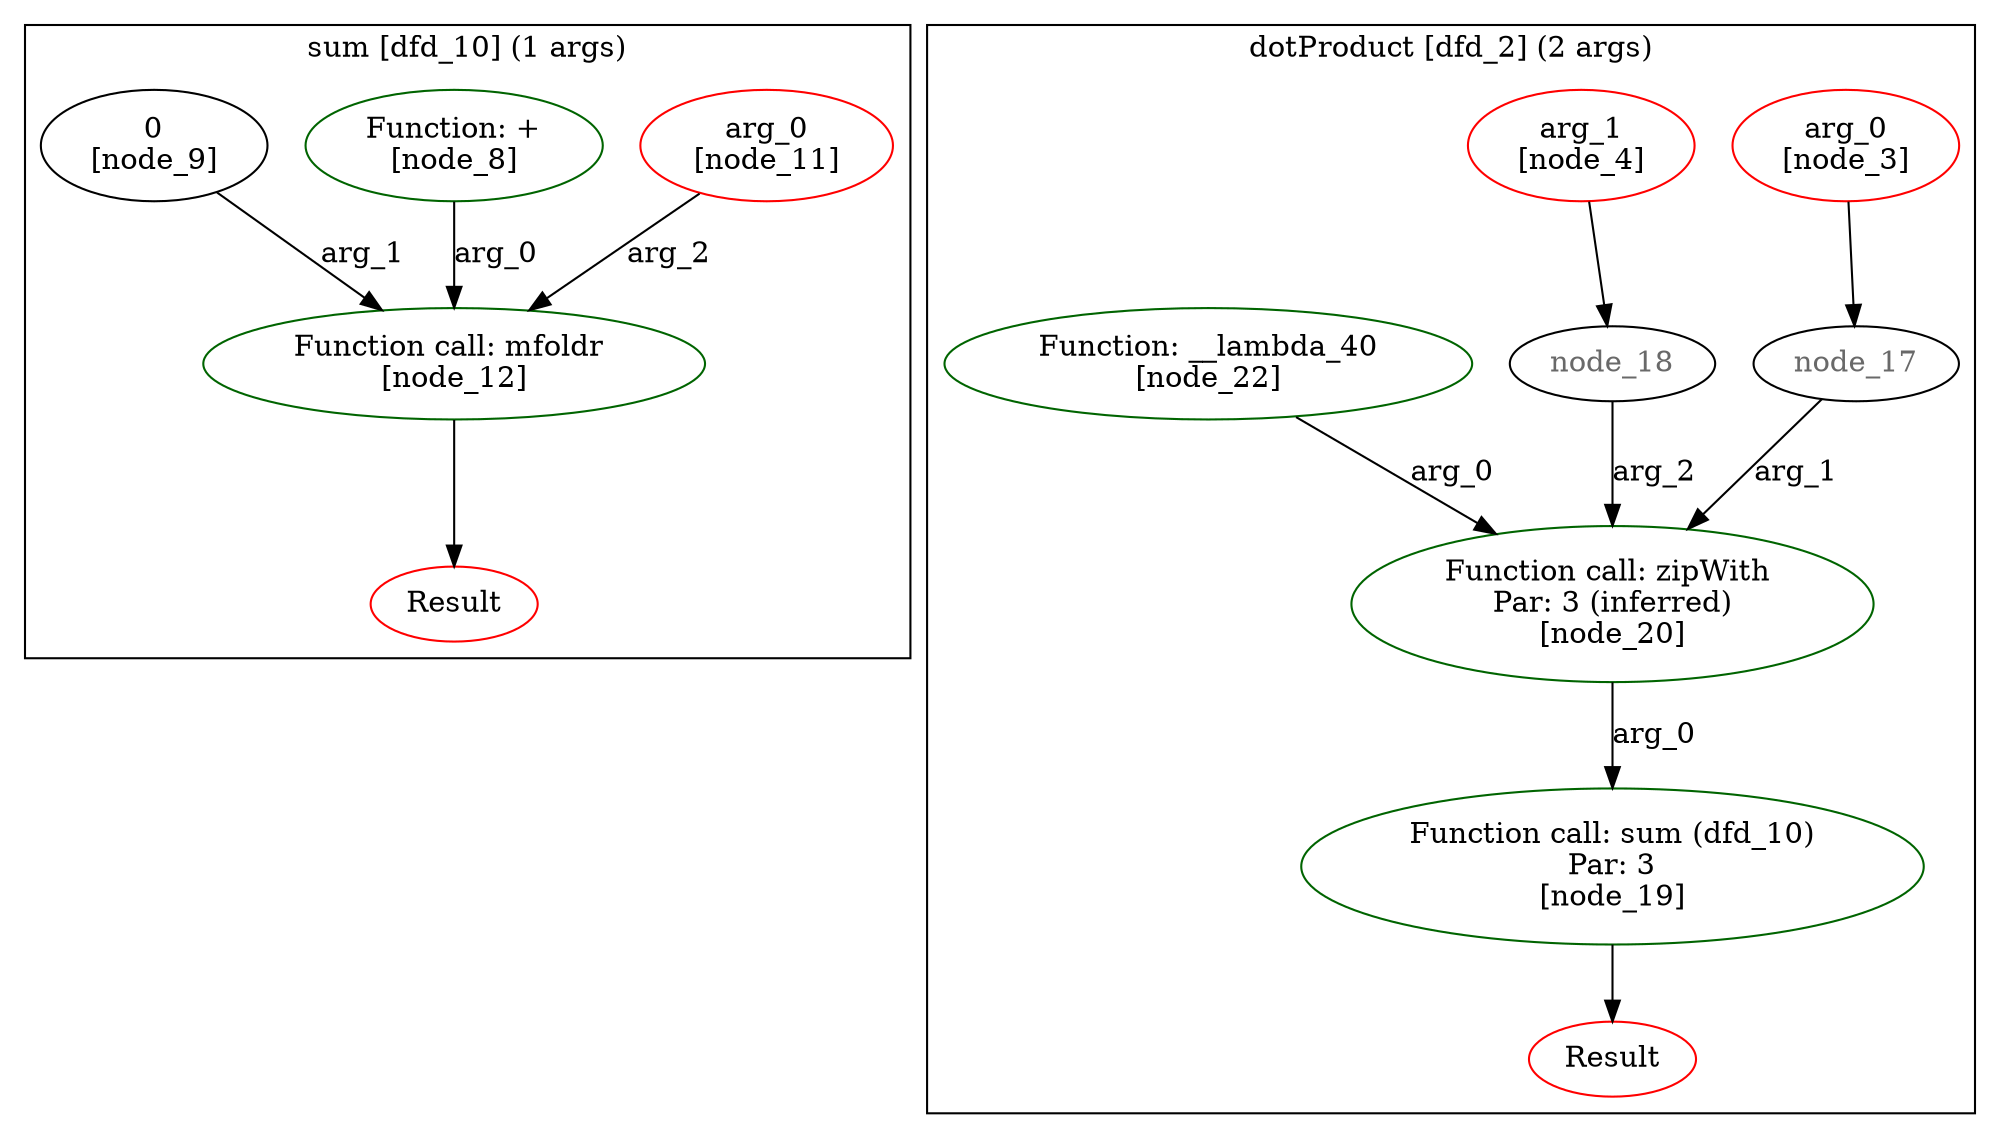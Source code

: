 digraph G{
subgraph cluster_dfd_10{
label = "sum [dfd_10] (1 args)";
color = black;
node_11 [ label = "arg_0
[node_11]", color=red ];

node_12 [ label = "Function call: mfoldr 
[node_12]", color=darkgreen ];
node_8 [ label = "Function: +
[node_8]", color=darkgreen ];
node_9 [ label = "0
[node_9]"];

result_10 [ label = "Result", color=red ];
}

subgraph cluster_dfd_2{
label = "dotProduct [dfd_2] (2 args)";
color = black;
node_3 [ label = "arg_0
[node_3]", color=red ];
node_4 [ label = "arg_1
[node_4]", color=red ];

node_19 [ label = "Function call: sum (dfd_10)
Par: 3
[node_19]", color=darkgreen ];
node_20 [ label = "Function call: zipWith 
Par: 3 (inferred)
[node_20]", color=darkgreen ];
node_22 [ label = "Function: __lambda_40
[node_22]", color=darkgreen ];
node_17 [ fontcolor=dimgray ];
node_18 [ fontcolor=dimgray ];

result_2 [ label = "Result", color=red ];
}

node_8 -> node_12 [ label = "arg_0" ];
node_9 -> node_12 [ label = "arg_1" ];
node_11 -> node_12 [ label = "arg_2" ];

node_12 -> result_10;
node_20 -> node_19 [ label = "arg_0" ];
node_22 -> node_20 [ label = "arg_0" ];
node_17 -> node_20 [ label = "arg_1" ];
node_18 -> node_20 [ label = "arg_2" ];
node_3 -> node_17;
node_4 -> node_18;

node_19 -> result_2;
}
